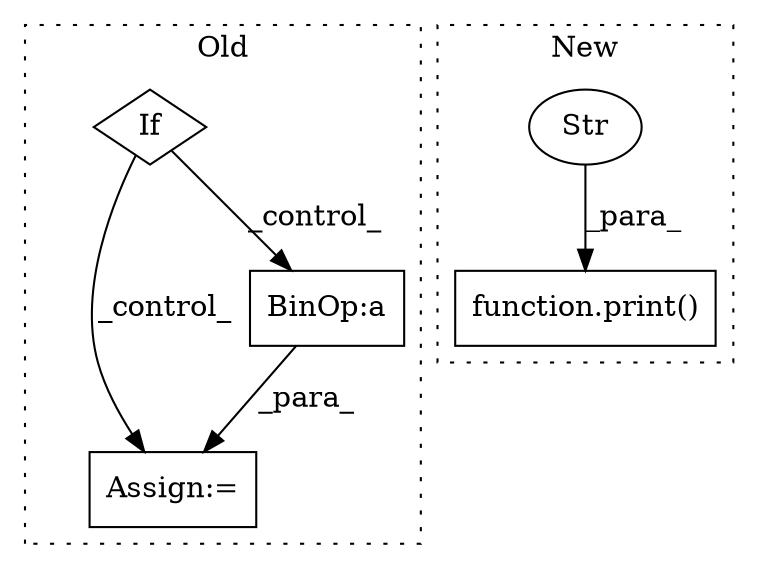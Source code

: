 digraph G {
subgraph cluster0 {
1 [label="If" a="96" s="42077,42106" l="3,23" shape="diamond"];
3 [label="Assign:=" a="68" s="42171" l="3" shape="box"];
5 [label="BinOp:a" a="82" s="42185" l="3" shape="box"];
label = "Old";
style="dotted";
}
subgraph cluster1 {
2 [label="function.print()" a="75" s="41024,41055" l="6,1" shape="box"];
4 [label="Str" a="66" s="41030" l="13" shape="ellipse"];
label = "New";
style="dotted";
}
1 -> 5 [label="_control_"];
1 -> 3 [label="_control_"];
4 -> 2 [label="_para_"];
5 -> 3 [label="_para_"];
}
